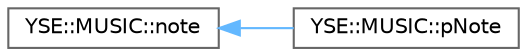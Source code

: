 digraph "Graphical Class Hierarchy"
{
 // LATEX_PDF_SIZE
  bgcolor="transparent";
  edge [fontname=Helvetica,fontsize=10,labelfontname=Helvetica,labelfontsize=10];
  node [fontname=Helvetica,fontsize=10,shape=box,height=0.2,width=0.4];
  rankdir="LR";
  Node0 [id="Node000000",label="YSE::MUSIC::note",height=0.2,width=0.4,color="grey40", fillcolor="white", style="filled",URL="$class_y_s_e_1_1_m_u_s_i_c_1_1note.html",tooltip=" "];
  Node0 -> Node1 [id="edge187_Node000000_Node000001",dir="back",color="steelblue1",style="solid",tooltip=" "];
  Node1 [id="Node000001",label="YSE::MUSIC::pNote",height=0.2,width=0.4,color="grey40", fillcolor="white", style="filled",URL="$class_y_s_e_1_1_m_u_s_i_c_1_1p_note.html",tooltip=" "];
}
